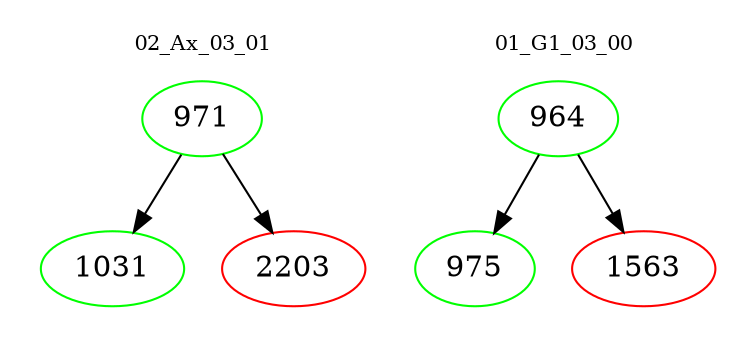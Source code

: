 digraph{
subgraph cluster_0 {
color = white
label = "02_Ax_03_01";
fontsize=10;
T0_971 [label="971", color="green"]
T0_971 -> T0_1031 [color="black"]
T0_1031 [label="1031", color="green"]
T0_971 -> T0_2203 [color="black"]
T0_2203 [label="2203", color="red"]
}
subgraph cluster_1 {
color = white
label = "01_G1_03_00";
fontsize=10;
T1_964 [label="964", color="green"]
T1_964 -> T1_975 [color="black"]
T1_975 [label="975", color="green"]
T1_964 -> T1_1563 [color="black"]
T1_1563 [label="1563", color="red"]
}
}
